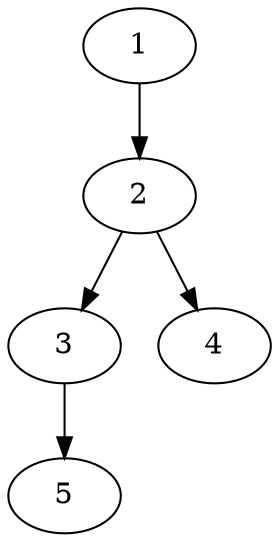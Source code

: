 // DAG automatically generated by daggen at Fri May 24 12:57:45 2024
// daggen-master/daggen -n 5 --fat 0.5 --density 0.5 --regular 0.5 --jump 2 --minalpha 20 --maxalpha 50 --dot -o dags_dot_5/sim_6.dot 
digraph G {
  1 [size="538953658272", alpha="39.85"]
  1 -> 2 [size ="679477248"]
  2 [size="153828769839", alpha="40.35"]
  2 -> 3 [size ="411041792"]
  2 -> 4 [size ="411041792"]
  3 [size="68719476736", alpha="31.62"]
  3 -> 5 [size ="134217728"]
  4 [size="10285958349", alpha="42.60"]
  5 [size="7410614646", alpha="45.27"]
}
